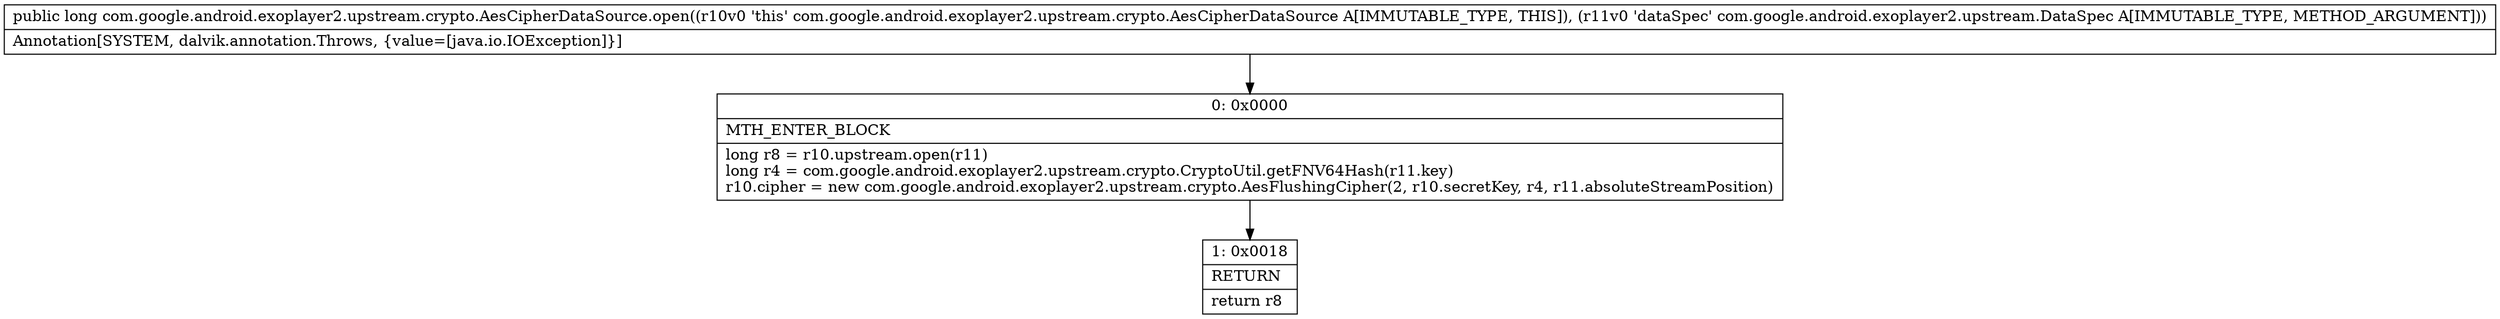 digraph "CFG forcom.google.android.exoplayer2.upstream.crypto.AesCipherDataSource.open(Lcom\/google\/android\/exoplayer2\/upstream\/DataSpec;)J" {
Node_0 [shape=record,label="{0\:\ 0x0000|MTH_ENTER_BLOCK\l|long r8 = r10.upstream.open(r11)\llong r4 = com.google.android.exoplayer2.upstream.crypto.CryptoUtil.getFNV64Hash(r11.key)\lr10.cipher = new com.google.android.exoplayer2.upstream.crypto.AesFlushingCipher(2, r10.secretKey, r4, r11.absoluteStreamPosition)\l}"];
Node_1 [shape=record,label="{1\:\ 0x0018|RETURN\l|return r8\l}"];
MethodNode[shape=record,label="{public long com.google.android.exoplayer2.upstream.crypto.AesCipherDataSource.open((r10v0 'this' com.google.android.exoplayer2.upstream.crypto.AesCipherDataSource A[IMMUTABLE_TYPE, THIS]), (r11v0 'dataSpec' com.google.android.exoplayer2.upstream.DataSpec A[IMMUTABLE_TYPE, METHOD_ARGUMENT]))  | Annotation[SYSTEM, dalvik.annotation.Throws, \{value=[java.io.IOException]\}]\l}"];
MethodNode -> Node_0;
Node_0 -> Node_1;
}

